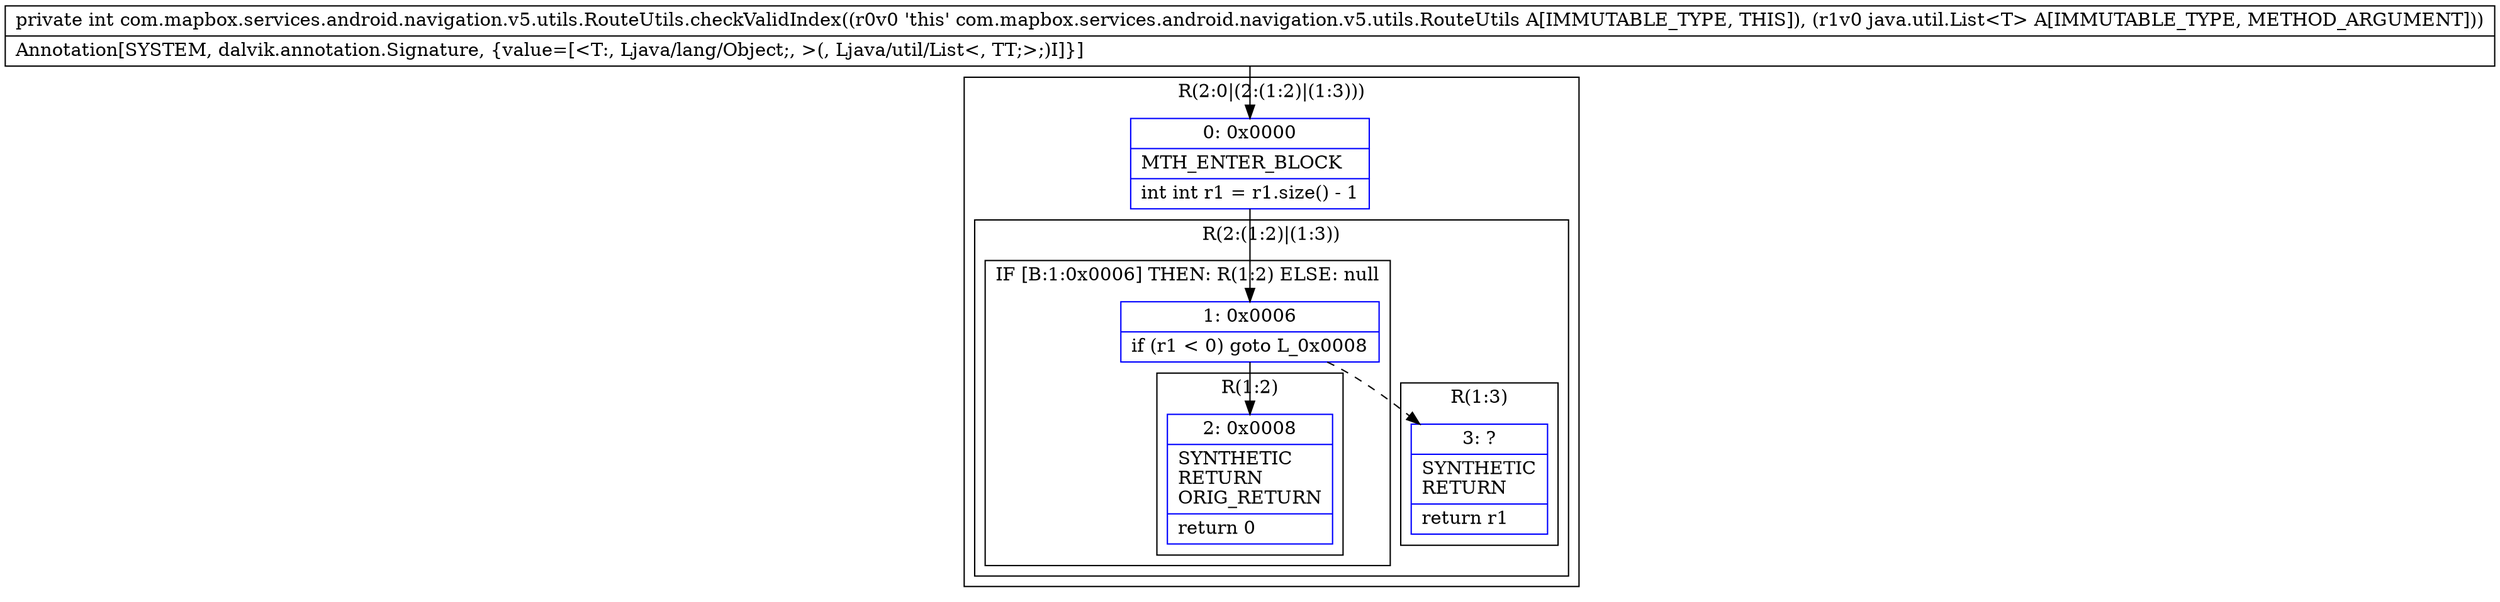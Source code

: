 digraph "CFG forcom.mapbox.services.android.navigation.v5.utils.RouteUtils.checkValidIndex(Ljava\/util\/List;)I" {
subgraph cluster_Region_924885608 {
label = "R(2:0|(2:(1:2)|(1:3)))";
node [shape=record,color=blue];
Node_0 [shape=record,label="{0\:\ 0x0000|MTH_ENTER_BLOCK\l|int int r1 = r1.size() \- 1\l}"];
subgraph cluster_Region_1339256430 {
label = "R(2:(1:2)|(1:3))";
node [shape=record,color=blue];
subgraph cluster_IfRegion_1213895035 {
label = "IF [B:1:0x0006] THEN: R(1:2) ELSE: null";
node [shape=record,color=blue];
Node_1 [shape=record,label="{1\:\ 0x0006|if (r1 \< 0) goto L_0x0008\l}"];
subgraph cluster_Region_1163980350 {
label = "R(1:2)";
node [shape=record,color=blue];
Node_2 [shape=record,label="{2\:\ 0x0008|SYNTHETIC\lRETURN\lORIG_RETURN\l|return 0\l}"];
}
}
subgraph cluster_Region_1336998944 {
label = "R(1:3)";
node [shape=record,color=blue];
Node_3 [shape=record,label="{3\:\ ?|SYNTHETIC\lRETURN\l|return r1\l}"];
}
}
}
MethodNode[shape=record,label="{private int com.mapbox.services.android.navigation.v5.utils.RouteUtils.checkValidIndex((r0v0 'this' com.mapbox.services.android.navigation.v5.utils.RouteUtils A[IMMUTABLE_TYPE, THIS]), (r1v0 java.util.List\<T\> A[IMMUTABLE_TYPE, METHOD_ARGUMENT]))  | Annotation[SYSTEM, dalvik.annotation.Signature, \{value=[\<T:, Ljava\/lang\/Object;, \>(, Ljava\/util\/List\<, TT;\>;)I]\}]\l}"];
MethodNode -> Node_0;
Node_0 -> Node_1;
Node_1 -> Node_2;
Node_1 -> Node_3[style=dashed];
}

